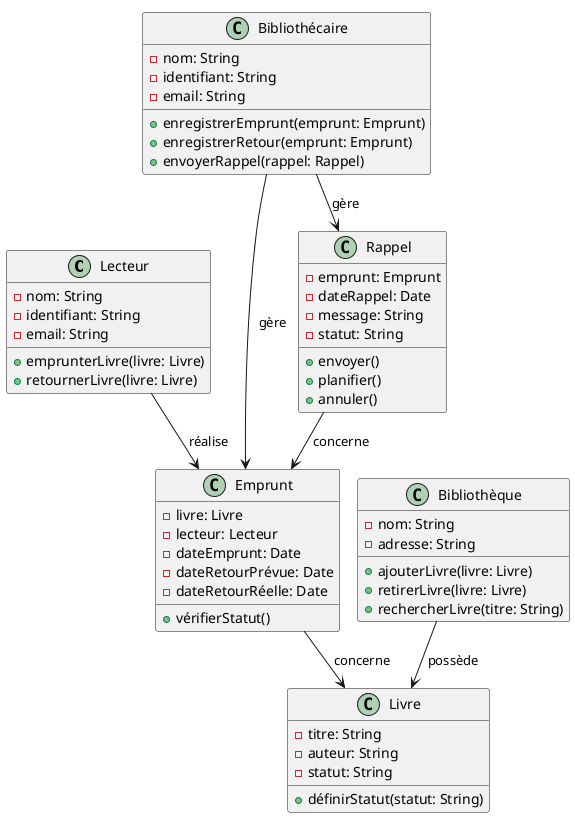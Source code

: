 @startuml
!pragma layout smetana
!define RECTANGLE class

' Classes Entités
RECTANGLE Lecteur {
    - nom: String
    - identifiant: String
    - email: String
    + emprunterLivre(livre: Livre)
    + retournerLivre(livre: Livre)
}

RECTANGLE Bibliothécaire {
    - nom: String
    - identifiant: String
    - email: String
    + enregistrerEmprunt(emprunt: Emprunt)
    + enregistrerRetour(emprunt: Emprunt)
    + envoyerRappel(rappel: Rappel)
}

RECTANGLE Livre {
    - titre: String
    - auteur: String
    - statut: String
    + définirStatut(statut: String)
}

RECTANGLE Emprunt {
    - livre: Livre
    - lecteur: Lecteur
    - dateEmprunt: Date
    - dateRetourPrévue: Date
    - dateRetourRéelle: Date
    + vérifierStatut()
}

RECTANGLE Rappel {
    - emprunt: Emprunt
    - dateRappel: Date
    - message: String
    - statut: String
    + envoyer()
    + planifier()
    + annuler()
}

RECTANGLE Bibliothèque {
    - nom: String
    - adresse: String
    + ajouterLivre(livre: Livre)
    + retirerLivre(livre: Livre)
    + rechercherLivre(titre: String)
}

' Relations
Lecteur --> Emprunt : réalise
Bibliothécaire --> Emprunt : gère
Bibliothécaire --> Rappel : gère
Bibliothèque --> Livre : possède
Emprunt --> Livre : concerne
Rappel --> Emprunt : concerne

@enduml
